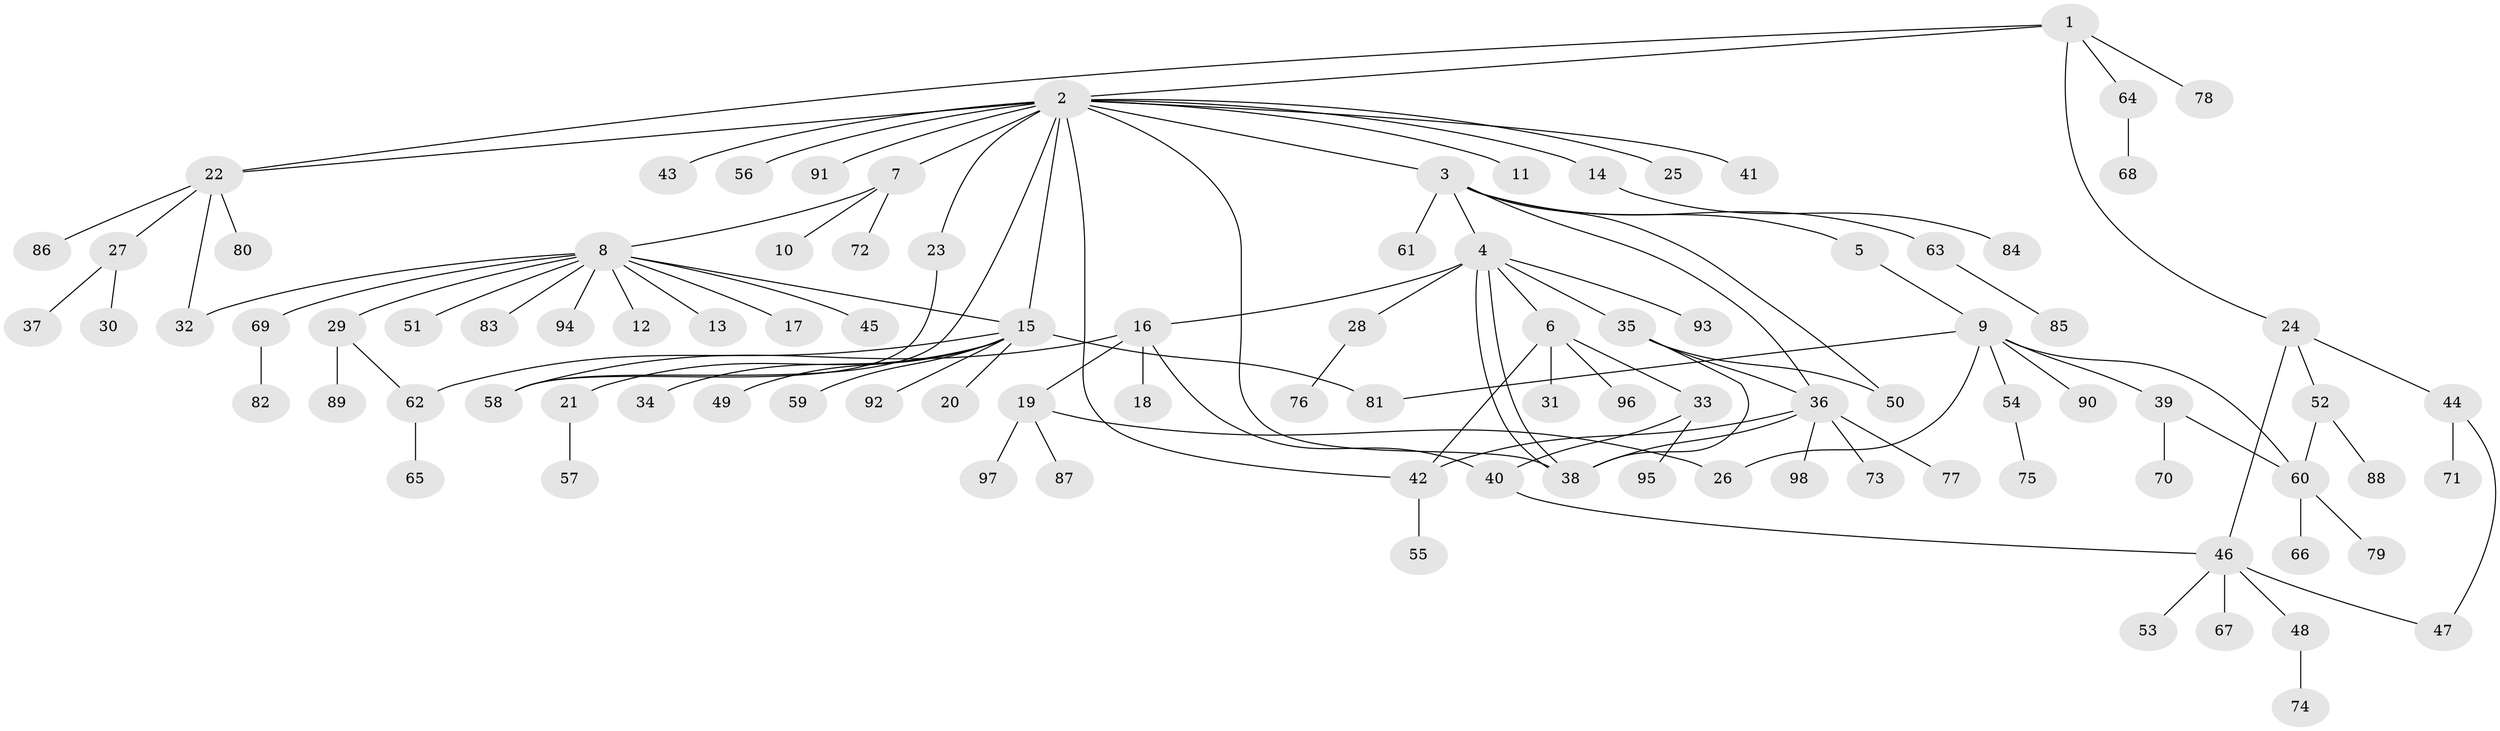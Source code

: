 // coarse degree distribution, {4: 0.02702702702702703, 15: 0.013513513513513514, 7: 0.013513513513513514, 8: 0.013513513513513514, 6: 0.04054054054054054, 14: 0.013513513513513514, 1: 0.581081081081081, 2: 0.16216216216216217, 10: 0.013513513513513514, 3: 0.06756756756756757, 5: 0.05405405405405406}
// Generated by graph-tools (version 1.1) at 2025/51/02/27/25 19:51:56]
// undirected, 98 vertices, 118 edges
graph export_dot {
graph [start="1"]
  node [color=gray90,style=filled];
  1;
  2;
  3;
  4;
  5;
  6;
  7;
  8;
  9;
  10;
  11;
  12;
  13;
  14;
  15;
  16;
  17;
  18;
  19;
  20;
  21;
  22;
  23;
  24;
  25;
  26;
  27;
  28;
  29;
  30;
  31;
  32;
  33;
  34;
  35;
  36;
  37;
  38;
  39;
  40;
  41;
  42;
  43;
  44;
  45;
  46;
  47;
  48;
  49;
  50;
  51;
  52;
  53;
  54;
  55;
  56;
  57;
  58;
  59;
  60;
  61;
  62;
  63;
  64;
  65;
  66;
  67;
  68;
  69;
  70;
  71;
  72;
  73;
  74;
  75;
  76;
  77;
  78;
  79;
  80;
  81;
  82;
  83;
  84;
  85;
  86;
  87;
  88;
  89;
  90;
  91;
  92;
  93;
  94;
  95;
  96;
  97;
  98;
  1 -- 2;
  1 -- 22;
  1 -- 24;
  1 -- 64;
  1 -- 78;
  2 -- 3;
  2 -- 7;
  2 -- 11;
  2 -- 14;
  2 -- 15;
  2 -- 22;
  2 -- 23;
  2 -- 25;
  2 -- 38;
  2 -- 41;
  2 -- 42;
  2 -- 43;
  2 -- 56;
  2 -- 58;
  2 -- 91;
  3 -- 4;
  3 -- 5;
  3 -- 36;
  3 -- 50;
  3 -- 61;
  3 -- 63;
  4 -- 6;
  4 -- 16;
  4 -- 28;
  4 -- 35;
  4 -- 38;
  4 -- 38;
  4 -- 93;
  5 -- 9;
  6 -- 31;
  6 -- 33;
  6 -- 42;
  6 -- 96;
  7 -- 8;
  7 -- 10;
  7 -- 72;
  8 -- 12;
  8 -- 13;
  8 -- 15;
  8 -- 17;
  8 -- 29;
  8 -- 32;
  8 -- 45;
  8 -- 51;
  8 -- 69;
  8 -- 83;
  8 -- 94;
  9 -- 26;
  9 -- 39;
  9 -- 54;
  9 -- 60;
  9 -- 81;
  9 -- 90;
  14 -- 84;
  15 -- 20;
  15 -- 21;
  15 -- 34;
  15 -- 49;
  15 -- 59;
  15 -- 62;
  15 -- 81;
  15 -- 92;
  16 -- 18;
  16 -- 19;
  16 -- 40;
  16 -- 58;
  19 -- 26;
  19 -- 87;
  19 -- 97;
  21 -- 57;
  22 -- 27;
  22 -- 32;
  22 -- 80;
  22 -- 86;
  23 -- 58;
  24 -- 44;
  24 -- 46;
  24 -- 52;
  27 -- 30;
  27 -- 37;
  28 -- 76;
  29 -- 62;
  29 -- 89;
  33 -- 40;
  33 -- 95;
  35 -- 36;
  35 -- 38;
  35 -- 50;
  36 -- 38;
  36 -- 42;
  36 -- 73;
  36 -- 77;
  36 -- 98;
  39 -- 60;
  39 -- 70;
  40 -- 46;
  42 -- 55;
  44 -- 47;
  44 -- 71;
  46 -- 47;
  46 -- 48;
  46 -- 53;
  46 -- 67;
  48 -- 74;
  52 -- 60;
  52 -- 88;
  54 -- 75;
  60 -- 66;
  60 -- 79;
  62 -- 65;
  63 -- 85;
  64 -- 68;
  69 -- 82;
}

